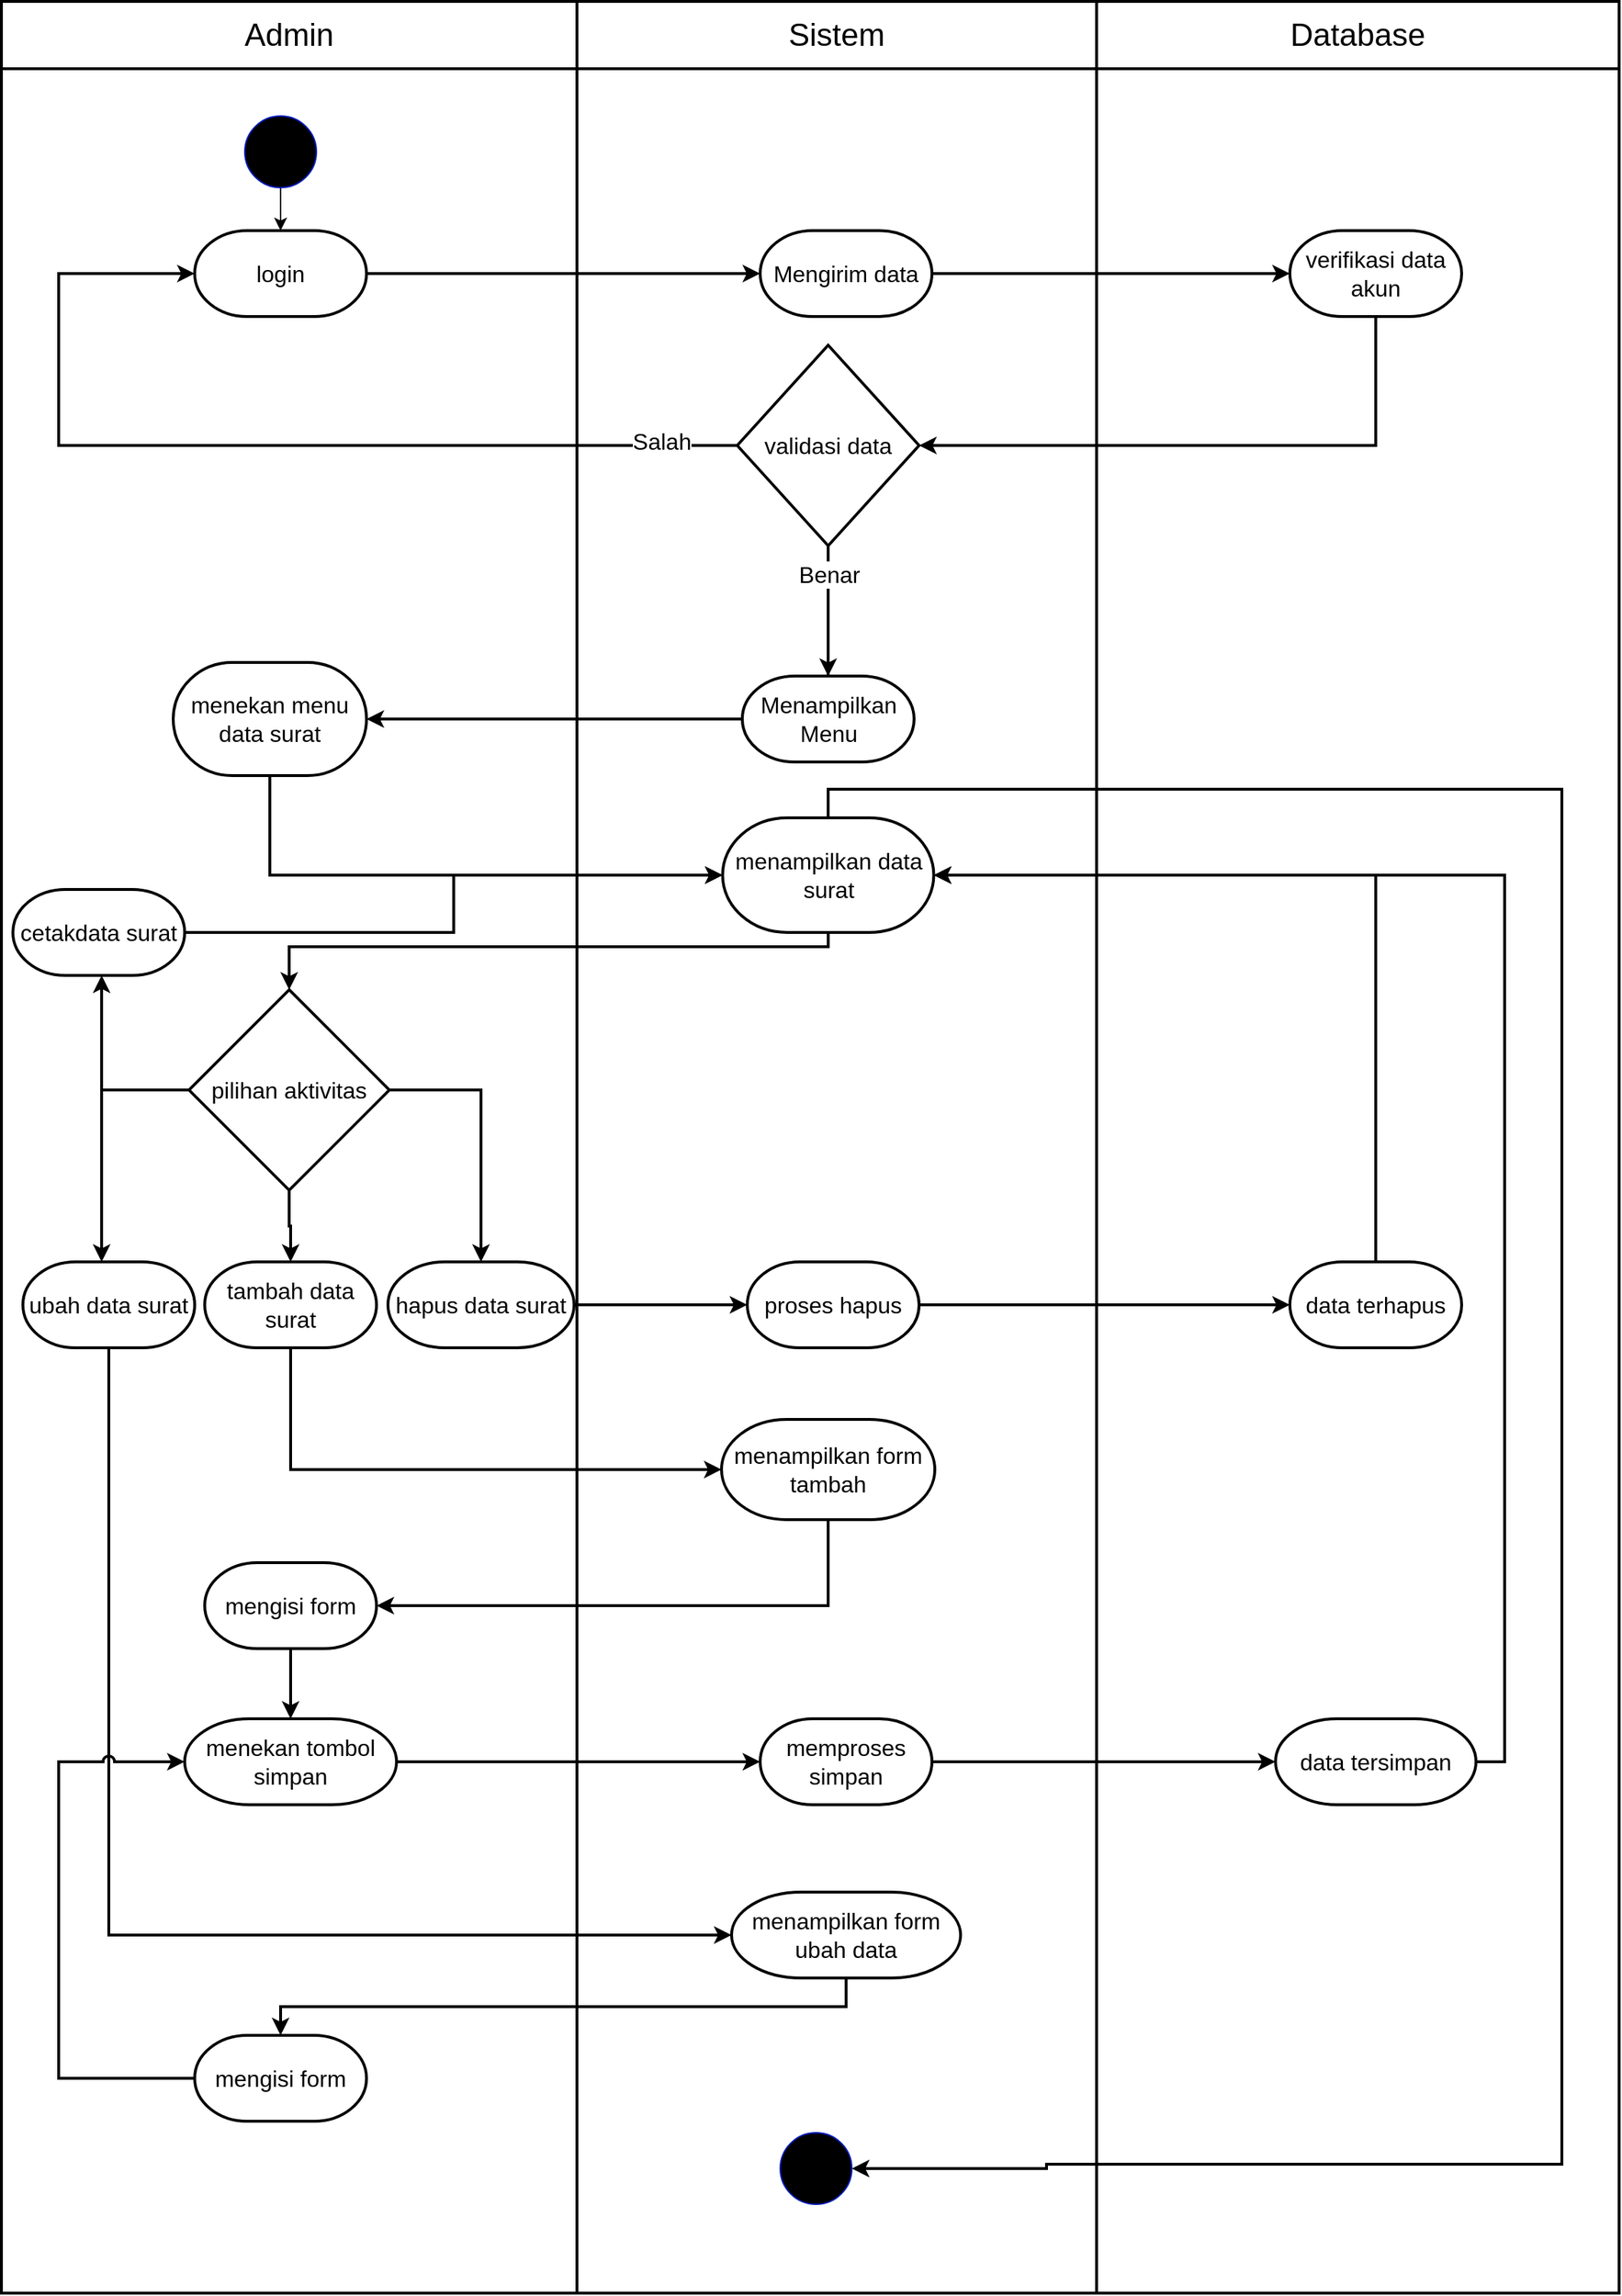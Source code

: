 <mxfile version="20.6.0" type="github"><diagram id="wJy6cZaMYGYDjDs5JqBS" name="Page-1"><mxGraphModel dx="2387" dy="620" grid="1" gridSize="10" guides="1" tooltips="1" connect="1" arrows="1" fold="1" page="1" pageScale="1" pageWidth="1150" pageHeight="100" math="0" shadow="0"><root><mxCell id="0"/><mxCell id="1" parent="0"/><mxCell id="rd6UgmXOLci3P9RoIJpl-35" value="" style="shape=table;startSize=0;container=1;collapsible=0;childLayout=tableLayout;strokeWidth=2;fontSize=15;" parent="1" vertex="1"><mxGeometry y="10" width="1130" height="1600" as="geometry"/></mxCell><mxCell id="rd6UgmXOLci3P9RoIJpl-36" value="" style="shape=partialRectangle;collapsible=0;dropTarget=0;fillColor=none;top=0;left=0;bottom=0;right=0;points=[[0,0.5],[1,0.5]];portConstraint=eastwest;" parent="rd6UgmXOLci3P9RoIJpl-35" vertex="1"><mxGeometry width="1130" height="47" as="geometry"/></mxCell><mxCell id="rd6UgmXOLci3P9RoIJpl-37" value="&lt;font style=&quot;font-size: 22px&quot;&gt;Admin&lt;/font&gt;" style="shape=partialRectangle;html=1;whiteSpace=wrap;connectable=0;overflow=hidden;fillColor=none;top=0;left=0;bottom=0;right=0;pointerEvents=1;fontSize=18;" parent="rd6UgmXOLci3P9RoIJpl-36" vertex="1"><mxGeometry width="402" height="47" as="geometry"><mxRectangle width="402" height="47" as="alternateBounds"/></mxGeometry></mxCell><mxCell id="rd6UgmXOLci3P9RoIJpl-38" value="&lt;font style=&quot;font-size: 22px&quot;&gt;Sistem&lt;/font&gt;" style="shape=partialRectangle;html=1;whiteSpace=wrap;connectable=0;overflow=hidden;fillColor=none;top=0;left=0;bottom=0;right=0;pointerEvents=1;fontSize=18;" parent="rd6UgmXOLci3P9RoIJpl-36" vertex="1"><mxGeometry x="402" width="363" height="47" as="geometry"><mxRectangle width="363" height="47" as="alternateBounds"/></mxGeometry></mxCell><mxCell id="rd6UgmXOLci3P9RoIJpl-42" value="&lt;font style=&quot;font-size: 22px&quot;&gt;Database&lt;/font&gt;" style="shape=partialRectangle;html=1;whiteSpace=wrap;connectable=0;overflow=hidden;fillColor=none;top=0;left=0;bottom=0;right=0;pointerEvents=1;fontSize=18;" parent="rd6UgmXOLci3P9RoIJpl-36" vertex="1"><mxGeometry x="765" width="365" height="47" as="geometry"><mxRectangle width="365" height="47" as="alternateBounds"/></mxGeometry></mxCell><mxCell id="rd6UgmXOLci3P9RoIJpl-39" value="" style="shape=partialRectangle;collapsible=0;dropTarget=0;fillColor=none;top=0;left=0;bottom=0;right=0;points=[[0,0.5],[1,0.5]];portConstraint=eastwest;" parent="rd6UgmXOLci3P9RoIJpl-35" vertex="1"><mxGeometry y="47" width="1130" height="1553" as="geometry"/></mxCell><mxCell id="rd6UgmXOLci3P9RoIJpl-40" value="" style="shape=partialRectangle;html=1;whiteSpace=wrap;connectable=0;overflow=hidden;fillColor=none;top=0;left=0;bottom=0;right=0;pointerEvents=1;" parent="rd6UgmXOLci3P9RoIJpl-39" vertex="1"><mxGeometry width="402" height="1553" as="geometry"><mxRectangle width="402" height="1553" as="alternateBounds"/></mxGeometry></mxCell><mxCell id="rd6UgmXOLci3P9RoIJpl-41" value="" style="shape=partialRectangle;html=1;whiteSpace=wrap;connectable=0;overflow=hidden;fillColor=none;top=0;left=0;bottom=0;right=0;pointerEvents=1;" parent="rd6UgmXOLci3P9RoIJpl-39" vertex="1"><mxGeometry x="402" width="363" height="1553" as="geometry"><mxRectangle width="363" height="1553" as="alternateBounds"/></mxGeometry></mxCell><mxCell id="rd6UgmXOLci3P9RoIJpl-43" style="shape=partialRectangle;html=1;whiteSpace=wrap;connectable=0;overflow=hidden;fillColor=none;top=0;left=0;bottom=0;right=0;pointerEvents=1;" parent="rd6UgmXOLci3P9RoIJpl-39" vertex="1"><mxGeometry x="765" width="365" height="1553" as="geometry"><mxRectangle width="365" height="1553" as="alternateBounds"/></mxGeometry></mxCell><mxCell id="rd6UgmXOLci3P9RoIJpl-46" style="edgeStyle=orthogonalEdgeStyle;rounded=0;orthogonalLoop=1;jettySize=auto;html=1;exitX=0.5;exitY=1;exitDx=0;exitDy=0;entryX=0.5;entryY=0;entryDx=0;entryDy=0;entryPerimeter=0;" parent="1" source="rd6UgmXOLci3P9RoIJpl-44" target="rd6UgmXOLci3P9RoIJpl-45" edge="1"><mxGeometry relative="1" as="geometry"/></mxCell><mxCell id="rd6UgmXOLci3P9RoIJpl-44" value="" style="ellipse;whiteSpace=wrap;html=1;aspect=fixed;fillColor=#000000;fontColor=#ffffff;strokeColor=#001DBC;" parent="1" vertex="1"><mxGeometry x="170" y="90" width="50" height="50" as="geometry"/></mxCell><mxCell id="rd6UgmXOLci3P9RoIJpl-52" style="edgeStyle=orthogonalEdgeStyle;rounded=0;orthogonalLoop=1;jettySize=auto;html=1;entryX=0;entryY=0.5;entryDx=0;entryDy=0;entryPerimeter=0;fontSize=16;startArrow=none;startFill=0;endArrow=classic;endFill=1;endSize=6;strokeColor=default;strokeWidth=2;" parent="1" source="rd6UgmXOLci3P9RoIJpl-45" target="rd6UgmXOLci3P9RoIJpl-51" edge="1"><mxGeometry relative="1" as="geometry"/></mxCell><mxCell id="rd6UgmXOLci3P9RoIJpl-45" value="&lt;font style=&quot;font-size: 16px&quot;&gt;login&lt;/font&gt;" style="strokeWidth=2;html=1;shape=mxgraph.flowchart.terminator;whiteSpace=wrap;fillColor=#FFFFFF;" parent="1" vertex="1"><mxGeometry x="135" y="170" width="120" height="60" as="geometry"/></mxCell><mxCell id="rd6UgmXOLci3P9RoIJpl-54" style="edgeStyle=orthogonalEdgeStyle;rounded=0;orthogonalLoop=1;jettySize=auto;html=1;entryX=1;entryY=0.5;entryDx=0;entryDy=0;fontSize=16;startArrow=none;startFill=0;endArrow=classic;endFill=1;endSize=6;strokeColor=default;strokeWidth=2;" parent="1" source="rd6UgmXOLci3P9RoIJpl-48" target="rd6UgmXOLci3P9RoIJpl-50" edge="1"><mxGeometry relative="1" as="geometry"><Array as="points"><mxPoint x="960" y="320"/></Array></mxGeometry></mxCell><mxCell id="rd6UgmXOLci3P9RoIJpl-48" value="&lt;span style=&quot;font-size: 16px&quot;&gt;verifikasi data akun&lt;/span&gt;" style="strokeWidth=2;html=1;shape=mxgraph.flowchart.terminator;whiteSpace=wrap;fillColor=#FFFFFF;" parent="1" vertex="1"><mxGeometry x="900" y="170" width="120" height="60" as="geometry"/></mxCell><mxCell id="rd6UgmXOLci3P9RoIJpl-55" style="edgeStyle=orthogonalEdgeStyle;rounded=0;orthogonalLoop=1;jettySize=auto;html=1;exitX=0;exitY=0.5;exitDx=0;exitDy=0;entryX=0;entryY=0.5;entryDx=0;entryDy=0;entryPerimeter=0;fontSize=16;startArrow=none;startFill=0;endArrow=classic;endFill=1;endSize=6;strokeColor=default;strokeWidth=2;" parent="1" source="rd6UgmXOLci3P9RoIJpl-50" target="rd6UgmXOLci3P9RoIJpl-45" edge="1"><mxGeometry relative="1" as="geometry"><Array as="points"><mxPoint x="40" y="320"/><mxPoint x="40" y="200"/></Array></mxGeometry></mxCell><mxCell id="rd6UgmXOLci3P9RoIJpl-56" value="Salah" style="edgeLabel;html=1;align=center;verticalAlign=middle;resizable=0;points=[];fontSize=16;" parent="rd6UgmXOLci3P9RoIJpl-55" vertex="1" connectable="0"><mxGeometry x="-0.622" y="-3" relative="1" as="geometry"><mxPoint x="77" as="offset"/></mxGeometry></mxCell><mxCell id="rd6UgmXOLci3P9RoIJpl-58" value="Benar" style="edgeStyle=orthogonalEdgeStyle;rounded=0;orthogonalLoop=1;jettySize=auto;html=1;entryX=0.5;entryY=0;entryDx=0;entryDy=0;entryPerimeter=0;fontSize=16;startArrow=none;startFill=0;endArrow=classic;endFill=1;endSize=6;strokeColor=default;strokeWidth=2;" parent="1" source="rd6UgmXOLci3P9RoIJpl-50" target="rd6UgmXOLci3P9RoIJpl-57" edge="1"><mxGeometry x="-0.555" relative="1" as="geometry"><Array as="points"><mxPoint x="578" y="480"/><mxPoint x="578" y="480"/></Array><mxPoint as="offset"/></mxGeometry></mxCell><mxCell id="rd6UgmXOLci3P9RoIJpl-50" value="&lt;font style=&quot;font-size: 16px&quot;&gt;validasi data&lt;/font&gt;" style="rhombus;whiteSpace=wrap;html=1;rounded=0;shadow=0;glass=0;sketch=0;fillColor=default;strokeWidth=2;" parent="1" vertex="1"><mxGeometry x="514" y="250" width="127" height="140" as="geometry"/></mxCell><mxCell id="rd6UgmXOLci3P9RoIJpl-53" style="edgeStyle=orthogonalEdgeStyle;rounded=0;orthogonalLoop=1;jettySize=auto;html=1;entryX=0;entryY=0.5;entryDx=0;entryDy=0;entryPerimeter=0;fontSize=16;startArrow=none;startFill=0;endArrow=classic;endFill=1;endSize=6;strokeColor=default;strokeWidth=2;" parent="1" source="rd6UgmXOLci3P9RoIJpl-51" target="rd6UgmXOLci3P9RoIJpl-48" edge="1"><mxGeometry relative="1" as="geometry"/></mxCell><mxCell id="rd6UgmXOLci3P9RoIJpl-51" value="&lt;font style=&quot;font-size: 16px&quot;&gt;Mengirim data&lt;/font&gt;" style="strokeWidth=2;html=1;shape=mxgraph.flowchart.terminator;whiteSpace=wrap;fillColor=#FFFFFF;" parent="1" vertex="1"><mxGeometry x="530" y="170" width="120" height="60" as="geometry"/></mxCell><mxCell id="rd6UgmXOLci3P9RoIJpl-60" style="edgeStyle=orthogonalEdgeStyle;rounded=0;orthogonalLoop=1;jettySize=auto;html=1;fontSize=16;startArrow=none;startFill=0;endArrow=classic;endFill=1;endSize=6;strokeColor=default;strokeWidth=2;" parent="1" source="rd6UgmXOLci3P9RoIJpl-57" target="rd6UgmXOLci3P9RoIJpl-59" edge="1"><mxGeometry relative="1" as="geometry"/></mxCell><mxCell id="rd6UgmXOLci3P9RoIJpl-57" value="&lt;font style=&quot;font-size: 16px&quot;&gt;Menampilkan Menu&lt;/font&gt;" style="strokeWidth=2;html=1;shape=mxgraph.flowchart.terminator;whiteSpace=wrap;fillColor=#FFFFFF;" parent="1" vertex="1"><mxGeometry x="517.5" y="481" width="120" height="60" as="geometry"/></mxCell><mxCell id="rd6UgmXOLci3P9RoIJpl-62" style="edgeStyle=orthogonalEdgeStyle;rounded=0;orthogonalLoop=1;jettySize=auto;html=1;entryX=0;entryY=0.5;entryDx=0;entryDy=0;entryPerimeter=0;fontSize=16;startArrow=none;startFill=0;endArrow=classic;endFill=1;endSize=6;strokeColor=default;strokeWidth=2;" parent="1" source="rd6UgmXOLci3P9RoIJpl-59" target="rd6UgmXOLci3P9RoIJpl-61" edge="1"><mxGeometry relative="1" as="geometry"><Array as="points"><mxPoint x="188" y="620"/></Array></mxGeometry></mxCell><mxCell id="rd6UgmXOLci3P9RoIJpl-59" value="&lt;font style=&quot;font-size: 16px&quot;&gt;menekan menu data surat&lt;/font&gt;" style="strokeWidth=2;html=1;shape=mxgraph.flowchart.terminator;whiteSpace=wrap;fillColor=#FFFFFF;" parent="1" vertex="1"><mxGeometry x="120" y="471.5" width="135" height="79" as="geometry"/></mxCell><mxCell id="rd6UgmXOLci3P9RoIJpl-73" style="edgeStyle=orthogonalEdgeStyle;rounded=0;orthogonalLoop=1;jettySize=auto;html=1;entryX=0.5;entryY=0;entryDx=0;entryDy=0;entryPerimeter=0;fontSize=16;startArrow=none;startFill=0;endArrow=classic;endFill=1;endSize=6;strokeColor=default;strokeWidth=2;" parent="1" source="rd6UgmXOLci3P9RoIJpl-61" target="rd6UgmXOLci3P9RoIJpl-63" edge="1"><mxGeometry relative="1" as="geometry"><Array as="points"><mxPoint x="578" y="670"/><mxPoint x="201" y="670"/></Array></mxGeometry></mxCell><mxCell id="rd6UgmXOLci3P9RoIJpl-101" style="edgeStyle=orthogonalEdgeStyle;rounded=0;jumpStyle=arc;orthogonalLoop=1;jettySize=auto;html=1;exitX=0.5;exitY=0;exitDx=0;exitDy=0;exitPerimeter=0;entryX=1;entryY=0.5;entryDx=0;entryDy=0;fontSize=16;startArrow=none;startFill=0;endArrow=classic;endFill=1;endSize=6;strokeColor=default;strokeWidth=2;" parent="1" source="rd6UgmXOLci3P9RoIJpl-61" target="rd6UgmXOLci3P9RoIJpl-100" edge="1"><mxGeometry relative="1" as="geometry"><Array as="points"><mxPoint x="578" y="560"/><mxPoint x="1090" y="560"/><mxPoint x="1090" y="1520"/><mxPoint x="730" y="1520"/><mxPoint x="730" y="1523"/></Array></mxGeometry></mxCell><mxCell id="rd6UgmXOLci3P9RoIJpl-61" value="&lt;font style=&quot;font-size: 16px&quot;&gt;menampilkan data surat&lt;/font&gt;" style="strokeWidth=2;html=1;shape=mxgraph.flowchart.terminator;whiteSpace=wrap;fillColor=#FFFFFF;" parent="1" vertex="1"><mxGeometry x="503.75" y="580" width="147.5" height="80" as="geometry"/></mxCell><mxCell id="rd6UgmXOLci3P9RoIJpl-69" style="edgeStyle=orthogonalEdgeStyle;rounded=0;orthogonalLoop=1;jettySize=auto;html=1;fontSize=16;startArrow=none;startFill=0;endArrow=classic;endFill=1;endSize=6;strokeColor=default;strokeWidth=2;" parent="1" source="rd6UgmXOLci3P9RoIJpl-63" target="rd6UgmXOLci3P9RoIJpl-68" edge="1"><mxGeometry relative="1" as="geometry"><Array as="points"><mxPoint x="70" y="770"/></Array></mxGeometry></mxCell><mxCell id="rd6UgmXOLci3P9RoIJpl-71" style="edgeStyle=orthogonalEdgeStyle;rounded=0;orthogonalLoop=1;jettySize=auto;html=1;fontSize=16;startArrow=none;startFill=0;endArrow=classic;endFill=1;endSize=6;strokeColor=default;strokeWidth=2;" parent="1" source="rd6UgmXOLci3P9RoIJpl-63" target="rd6UgmXOLci3P9RoIJpl-70" edge="1"><mxGeometry relative="1" as="geometry"/></mxCell><mxCell id="rd6UgmXOLci3P9RoIJpl-74" style="edgeStyle=orthogonalEdgeStyle;rounded=0;orthogonalLoop=1;jettySize=auto;html=1;fontSize=16;startArrow=none;startFill=0;endArrow=classic;endFill=1;endSize=6;strokeColor=default;strokeWidth=2;" parent="1" source="rd6UgmXOLci3P9RoIJpl-63" target="rd6UgmXOLci3P9RoIJpl-72" edge="1"><mxGeometry relative="1" as="geometry"><Array as="points"><mxPoint x="335" y="770"/></Array></mxGeometry></mxCell><mxCell id="_9Kpudy07EFBOSdxwjEq-2" style="edgeStyle=orthogonalEdgeStyle;rounded=0;orthogonalLoop=1;jettySize=auto;html=1;exitX=0;exitY=0.5;exitDx=0;exitDy=0;exitPerimeter=0;strokeWidth=2;" edge="1" parent="1" source="rd6UgmXOLci3P9RoIJpl-63" target="_9Kpudy07EFBOSdxwjEq-1"><mxGeometry relative="1" as="geometry"><Array as="points"><mxPoint x="70" y="770"/></Array></mxGeometry></mxCell><mxCell id="rd6UgmXOLci3P9RoIJpl-63" value="pilihan aktivitas" style="strokeWidth=2;html=1;shape=mxgraph.flowchart.decision;whiteSpace=wrap;fontSize=16;fillColor=#FFFFFF;" parent="1" vertex="1"><mxGeometry x="131" y="700" width="140" height="140" as="geometry"/></mxCell><mxCell id="rd6UgmXOLci3P9RoIJpl-92" style="edgeStyle=orthogonalEdgeStyle;rounded=0;orthogonalLoop=1;jettySize=auto;html=1;entryX=0;entryY=0.5;entryDx=0;entryDy=0;entryPerimeter=0;fontSize=16;startArrow=none;startFill=0;endArrow=classic;endFill=1;endSize=6;strokeColor=default;strokeWidth=2;" parent="1" source="rd6UgmXOLci3P9RoIJpl-68" target="rd6UgmXOLci3P9RoIJpl-91" edge="1"><mxGeometry relative="1" as="geometry"><Array as="points"><mxPoint x="75" y="1360"/></Array></mxGeometry></mxCell><mxCell id="rd6UgmXOLci3P9RoIJpl-68" value="&lt;font style=&quot;font-size: 16px&quot;&gt;ubah data surat&lt;/font&gt;" style="strokeWidth=2;html=1;shape=mxgraph.flowchart.terminator;whiteSpace=wrap;fillColor=#FFFFFF;" parent="1" vertex="1"><mxGeometry x="15" y="890" width="120" height="60" as="geometry"/></mxCell><mxCell id="rd6UgmXOLci3P9RoIJpl-81" style="edgeStyle=orthogonalEdgeStyle;rounded=0;orthogonalLoop=1;jettySize=auto;html=1;entryX=0;entryY=0.5;entryDx=0;entryDy=0;entryPerimeter=0;fontSize=16;startArrow=none;startFill=0;endArrow=classic;endFill=1;endSize=6;strokeColor=default;strokeWidth=2;" parent="1" source="rd6UgmXOLci3P9RoIJpl-70" target="rd6UgmXOLci3P9RoIJpl-80" edge="1"><mxGeometry relative="1" as="geometry"><Array as="points"><mxPoint x="202" y="1035"/></Array></mxGeometry></mxCell><mxCell id="rd6UgmXOLci3P9RoIJpl-70" value="&lt;span style=&quot;font-size: 16px&quot;&gt;tambah data surat&lt;/span&gt;" style="strokeWidth=2;html=1;shape=mxgraph.flowchart.terminator;whiteSpace=wrap;fillColor=#FFFFFF;" parent="1" vertex="1"><mxGeometry x="142" y="890" width="120" height="60" as="geometry"/></mxCell><mxCell id="rd6UgmXOLci3P9RoIJpl-76" style="edgeStyle=orthogonalEdgeStyle;rounded=0;orthogonalLoop=1;jettySize=auto;html=1;entryX=0;entryY=0.5;entryDx=0;entryDy=0;entryPerimeter=0;fontSize=16;startArrow=none;startFill=0;endArrow=classic;endFill=1;endSize=6;strokeColor=default;strokeWidth=2;" parent="1" source="rd6UgmXOLci3P9RoIJpl-72" target="rd6UgmXOLci3P9RoIJpl-75" edge="1"><mxGeometry relative="1" as="geometry"/></mxCell><mxCell id="rd6UgmXOLci3P9RoIJpl-72" value="&lt;font style=&quot;font-size: 16px&quot;&gt;hapus data surat&lt;/font&gt;" style="strokeWidth=2;html=1;shape=mxgraph.flowchart.terminator;whiteSpace=wrap;fillColor=#FFFFFF;" parent="1" vertex="1"><mxGeometry x="270" y="890" width="130" height="60" as="geometry"/></mxCell><mxCell id="rd6UgmXOLci3P9RoIJpl-78" style="edgeStyle=orthogonalEdgeStyle;rounded=0;orthogonalLoop=1;jettySize=auto;html=1;entryX=0;entryY=0.5;entryDx=0;entryDy=0;entryPerimeter=0;fontSize=16;startArrow=none;startFill=0;endArrow=classic;endFill=1;endSize=6;strokeColor=default;strokeWidth=2;" parent="1" source="rd6UgmXOLci3P9RoIJpl-75" target="rd6UgmXOLci3P9RoIJpl-77" edge="1"><mxGeometry relative="1" as="geometry"/></mxCell><mxCell id="rd6UgmXOLci3P9RoIJpl-75" value="&lt;font style=&quot;font-size: 16px&quot;&gt;proses hapus&lt;/font&gt;" style="strokeWidth=2;html=1;shape=mxgraph.flowchart.terminator;whiteSpace=wrap;fillColor=#FFFFFF;" parent="1" vertex="1"><mxGeometry x="521" y="890" width="120" height="60" as="geometry"/></mxCell><mxCell id="rd6UgmXOLci3P9RoIJpl-79" style="edgeStyle=orthogonalEdgeStyle;rounded=0;orthogonalLoop=1;jettySize=auto;html=1;entryX=1;entryY=0.5;entryDx=0;entryDy=0;entryPerimeter=0;fontSize=16;startArrow=none;startFill=0;endArrow=classic;endFill=1;endSize=6;strokeColor=default;strokeWidth=2;" parent="1" source="rd6UgmXOLci3P9RoIJpl-77" target="rd6UgmXOLci3P9RoIJpl-61" edge="1"><mxGeometry relative="1" as="geometry"><Array as="points"><mxPoint x="960" y="620"/></Array></mxGeometry></mxCell><mxCell id="rd6UgmXOLci3P9RoIJpl-77" value="&lt;span style=&quot;font-size: 16px&quot;&gt;data terhapus&lt;/span&gt;" style="strokeWidth=2;html=1;shape=mxgraph.flowchart.terminator;whiteSpace=wrap;fillColor=#FFFFFF;" parent="1" vertex="1"><mxGeometry x="900" y="890" width="120" height="60" as="geometry"/></mxCell><mxCell id="rd6UgmXOLci3P9RoIJpl-83" style="edgeStyle=orthogonalEdgeStyle;rounded=0;orthogonalLoop=1;jettySize=auto;html=1;entryX=1;entryY=0.5;entryDx=0;entryDy=0;entryPerimeter=0;fontSize=16;startArrow=none;startFill=0;endArrow=classic;endFill=1;endSize=6;strokeColor=default;strokeWidth=2;" parent="1" source="rd6UgmXOLci3P9RoIJpl-80" target="rd6UgmXOLci3P9RoIJpl-82" edge="1"><mxGeometry relative="1" as="geometry"><Array as="points"><mxPoint x="578" y="1130"/></Array></mxGeometry></mxCell><mxCell id="rd6UgmXOLci3P9RoIJpl-80" value="&lt;font style=&quot;font-size: 16px&quot;&gt;menampilkan form tambah&lt;/font&gt;" style="strokeWidth=2;html=1;shape=mxgraph.flowchart.terminator;whiteSpace=wrap;fillColor=#FFFFFF;" parent="1" vertex="1"><mxGeometry x="503" y="1000" width="149" height="70" as="geometry"/></mxCell><mxCell id="rd6UgmXOLci3P9RoIJpl-85" style="edgeStyle=orthogonalEdgeStyle;rounded=0;orthogonalLoop=1;jettySize=auto;html=1;exitX=0.5;exitY=1;exitDx=0;exitDy=0;exitPerimeter=0;entryX=0.5;entryY=0;entryDx=0;entryDy=0;entryPerimeter=0;fontSize=16;startArrow=none;startFill=0;endArrow=classic;endFill=1;endSize=6;strokeColor=default;strokeWidth=2;" parent="1" source="rd6UgmXOLci3P9RoIJpl-82" target="rd6UgmXOLci3P9RoIJpl-84" edge="1"><mxGeometry relative="1" as="geometry"/></mxCell><mxCell id="rd6UgmXOLci3P9RoIJpl-82" value="&lt;font style=&quot;font-size: 16px&quot;&gt;mengisi form&lt;/font&gt;" style="strokeWidth=2;html=1;shape=mxgraph.flowchart.terminator;whiteSpace=wrap;fillColor=#FFFFFF;" parent="1" vertex="1"><mxGeometry x="142" y="1100" width="120" height="60" as="geometry"/></mxCell><mxCell id="rd6UgmXOLci3P9RoIJpl-87" style="edgeStyle=orthogonalEdgeStyle;rounded=0;orthogonalLoop=1;jettySize=auto;html=1;entryX=0;entryY=0.5;entryDx=0;entryDy=0;entryPerimeter=0;fontSize=16;startArrow=none;startFill=0;endArrow=classic;endFill=1;endSize=6;strokeColor=default;strokeWidth=2;" parent="1" source="rd6UgmXOLci3P9RoIJpl-84" target="rd6UgmXOLci3P9RoIJpl-86" edge="1"><mxGeometry relative="1" as="geometry"/></mxCell><mxCell id="rd6UgmXOLci3P9RoIJpl-84" value="&lt;font style=&quot;font-size: 16px&quot;&gt;menekan tombol simpan&lt;/font&gt;" style="strokeWidth=2;html=1;shape=mxgraph.flowchart.terminator;whiteSpace=wrap;fillColor=#FFFFFF;" parent="1" vertex="1"><mxGeometry x="128" y="1209" width="148" height="60" as="geometry"/></mxCell><mxCell id="rd6UgmXOLci3P9RoIJpl-89" style="edgeStyle=orthogonalEdgeStyle;rounded=0;orthogonalLoop=1;jettySize=auto;html=1;entryX=0;entryY=0.5;entryDx=0;entryDy=0;entryPerimeter=0;fontSize=16;startArrow=none;startFill=0;endArrow=classic;endFill=1;endSize=6;strokeColor=default;strokeWidth=2;" parent="1" source="rd6UgmXOLci3P9RoIJpl-86" target="rd6UgmXOLci3P9RoIJpl-88" edge="1"><mxGeometry relative="1" as="geometry"/></mxCell><mxCell id="rd6UgmXOLci3P9RoIJpl-86" value="&lt;font style=&quot;font-size: 16px&quot;&gt;memproses simpan&lt;/font&gt;" style="strokeWidth=2;html=1;shape=mxgraph.flowchart.terminator;whiteSpace=wrap;fillColor=#FFFFFF;" parent="1" vertex="1"><mxGeometry x="530" y="1209" width="120" height="60" as="geometry"/></mxCell><mxCell id="rd6UgmXOLci3P9RoIJpl-90" style="edgeStyle=orthogonalEdgeStyle;rounded=0;orthogonalLoop=1;jettySize=auto;html=1;exitX=1;exitY=0.5;exitDx=0;exitDy=0;exitPerimeter=0;entryX=1;entryY=0.5;entryDx=0;entryDy=0;entryPerimeter=0;fontSize=16;startArrow=none;startFill=0;endArrow=classic;endFill=1;endSize=6;strokeColor=default;strokeWidth=2;" parent="1" source="rd6UgmXOLci3P9RoIJpl-88" target="rd6UgmXOLci3P9RoIJpl-61" edge="1"><mxGeometry relative="1" as="geometry"/></mxCell><mxCell id="rd6UgmXOLci3P9RoIJpl-88" value="&lt;font style=&quot;font-size: 16px&quot;&gt;data tersimpan&lt;/font&gt;" style="strokeWidth=2;html=1;shape=mxgraph.flowchart.terminator;whiteSpace=wrap;fillColor=#FFFFFF;" parent="1" vertex="1"><mxGeometry x="890" y="1209" width="140" height="60" as="geometry"/></mxCell><mxCell id="rd6UgmXOLci3P9RoIJpl-94" style="edgeStyle=orthogonalEdgeStyle;rounded=0;orthogonalLoop=1;jettySize=auto;html=1;exitX=0.5;exitY=1;exitDx=0;exitDy=0;exitPerimeter=0;fontSize=16;startArrow=none;startFill=0;endArrow=classic;endFill=1;endSize=6;strokeColor=default;strokeWidth=2;" parent="1" source="rd6UgmXOLci3P9RoIJpl-91" target="rd6UgmXOLci3P9RoIJpl-93" edge="1"><mxGeometry relative="1" as="geometry"/></mxCell><mxCell id="rd6UgmXOLci3P9RoIJpl-91" value="&lt;font style=&quot;font-size: 16px&quot;&gt;menampilkan form ubah data&lt;/font&gt;" style="strokeWidth=2;html=1;shape=mxgraph.flowchart.terminator;whiteSpace=wrap;fillColor=#FFFFFF;" parent="1" vertex="1"><mxGeometry x="510" y="1330" width="160" height="60" as="geometry"/></mxCell><mxCell id="rd6UgmXOLci3P9RoIJpl-99" style="edgeStyle=orthogonalEdgeStyle;rounded=0;jumpStyle=arc;orthogonalLoop=1;jettySize=auto;html=1;exitX=0;exitY=0.5;exitDx=0;exitDy=0;exitPerimeter=0;entryX=0;entryY=0.5;entryDx=0;entryDy=0;entryPerimeter=0;fontSize=16;startArrow=none;startFill=0;endArrow=classic;endFill=1;endSize=6;strokeColor=default;strokeWidth=2;" parent="1" source="rd6UgmXOLci3P9RoIJpl-93" target="rd6UgmXOLci3P9RoIJpl-84" edge="1"><mxGeometry relative="1" as="geometry"><Array as="points"><mxPoint x="40" y="1460"/><mxPoint x="40" y="1239"/></Array></mxGeometry></mxCell><mxCell id="rd6UgmXOLci3P9RoIJpl-93" value="&lt;font style=&quot;font-size: 16px&quot;&gt;mengisi form&lt;/font&gt;" style="strokeWidth=2;html=1;shape=mxgraph.flowchart.terminator;whiteSpace=wrap;fillColor=#FFFFFF;" parent="1" vertex="1"><mxGeometry x="135" y="1430" width="120" height="60" as="geometry"/></mxCell><mxCell id="rd6UgmXOLci3P9RoIJpl-100" value="" style="ellipse;whiteSpace=wrap;html=1;aspect=fixed;fillColor=#000000;fontColor=#ffffff;strokeColor=#001DBC;" parent="1" vertex="1"><mxGeometry x="544" y="1498" width="50" height="50" as="geometry"/></mxCell><mxCell id="_9Kpudy07EFBOSdxwjEq-3" style="edgeStyle=orthogonalEdgeStyle;rounded=0;orthogonalLoop=1;jettySize=auto;html=1;entryX=0;entryY=0.5;entryDx=0;entryDy=0;entryPerimeter=0;strokeWidth=2;jumpStyle=arc;" edge="1" parent="1" source="_9Kpudy07EFBOSdxwjEq-1" target="rd6UgmXOLci3P9RoIJpl-61"><mxGeometry relative="1" as="geometry"/></mxCell><mxCell id="_9Kpudy07EFBOSdxwjEq-1" value="&lt;font style=&quot;font-size: 16px&quot;&gt;cetakdata surat&lt;/font&gt;" style="strokeWidth=2;html=1;shape=mxgraph.flowchart.terminator;whiteSpace=wrap;fillColor=#FFFFFF;" vertex="1" parent="1"><mxGeometry x="8" y="630" width="120" height="60" as="geometry"/></mxCell></root></mxGraphModel></diagram></mxfile>